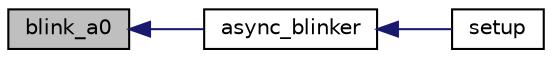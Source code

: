 digraph "blink_a0"
{
 // INTERACTIVE_SVG=YES
  edge [fontname="Helvetica",fontsize="10",labelfontname="Helvetica",labelfontsize="10"];
  node [fontname="Helvetica",fontsize="10",shape=record];
  rankdir="LR";
  Node1 [label="blink_a0",height=0.2,width=0.4,color="black", fillcolor="grey75", style="filled", fontcolor="black"];
  Node1 -> Node2 [dir="back",color="midnightblue",fontsize="10",style="solid",fontname="Helvetica"];
  Node2 [label="async_blinker",height=0.2,width=0.4,color="black", fillcolor="white", style="filled",URL="$Semaphore_8cpp.html#a1cfe5a3d46f00864324a4588929b353b"];
  Node2 -> Node3 [dir="back",color="midnightblue",fontsize="10",style="solid",fontname="Helvetica"];
  Node3 [label="setup",height=0.2,width=0.4,color="black", fillcolor="white", style="filled",URL="$Semaphore_8cpp.html#a7dfd9b79bc5a37d7df40207afbc5431f"];
}
